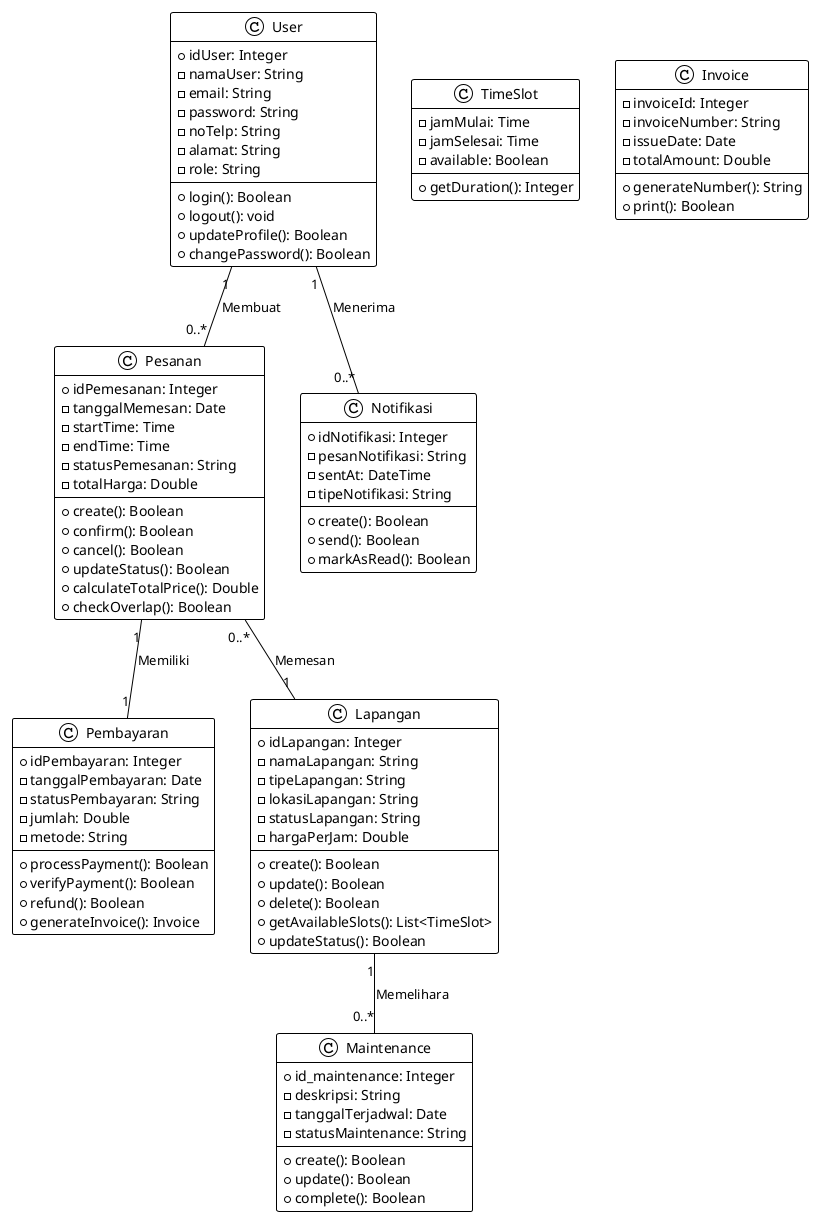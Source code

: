 @startuml
!theme plain

' Class for User
class User {
  + idUser: Integer
  - namaUser: String
  - email: String
  - password: String
  - noTelp: String
  - alamat: String
  - role: String
  --
  + login(): Boolean
  + logout(): void
  + updateProfile(): Boolean
  + changePassword(): Boolean
}

' Class for Pesanan (Booking)
class Pesanan {
  + idPemesanan: Integer
  - tanggalMemesan: Date
  - startTime: Time
  - endTime: Time
  - statusPemesanan: String
  - totalHarga: Double
  --
  + create(): Boolean
  + confirm(): Boolean
  + cancel(): Boolean
  + updateStatus(): Boolean
  + calculateTotalPrice(): Double
  + checkOverlap(): Boolean
}

' Class for Pembayaran (Payment)
class Pembayaran {
  + idPembayaran: Integer
  - tanggalPembayaran: Date
  - statusPembayaran: String
  - jumlah: Double
  - metode: String
  --
  + processPayment(): Boolean
  + verifyPayment(): Boolean
  + refund(): Boolean
  + generateInvoice(): Invoice
}

' Class for Lapangan (Field)
class Lapangan {
  + idLapangan: Integer
  - namaLapangan: String
  - tipeLapangan: String
  - lokasiLapangan: String
  - statusLapangan: String
  - hargaPerJam: Double
  --
  + create(): Boolean
  + update(): Boolean
  + delete(): Boolean
  + getAvailableSlots(): List<TimeSlot>
  + updateStatus(): Boolean
}

' Class for Maintenance
class Maintenance {
  + id_maintenance: Integer
  - deskripsi: String
  - tanggalTerjadwal: Date
  - statusMaintenance: String
  --
  + create(): Boolean
  + update(): Boolean
  + complete(): Boolean
}

' Class for Notifikasi (Notification)
class Notifikasi {
  + idNotifikasi: Integer
  - pesanNotifikasi: String
  - sentAt: DateTime
  - tipeNotifikasi: String
  --
  + create(): Boolean
  + send(): Boolean
  + markAsRead(): Boolean
}

' Additional Supporting Classes (implicitly used by methods)
class TimeSlot {
  - jamMulai: Time
  - jamSelesai: Time
  - available: Boolean
  + getDuration(): Integer
}

class Invoice {
  - invoiceId: Integer
  - invoiceNumber: String
  - issueDate: Date
  - totalAmount: Double
  + generateNumber(): String
  + print(): Boolean
}

' Relationships / Associations
User "1" -- "0..*" Pesanan : Membuat
Pesanan "1" -- "1" Pembayaran : Memiliki
Pesanan "0..*" -- "1" Lapangan : Memesan
Lapangan "1" -- "0..*" Maintenance : Memelihara
User "1" -- "0..*" Notifikasi : Menerima

@enduml